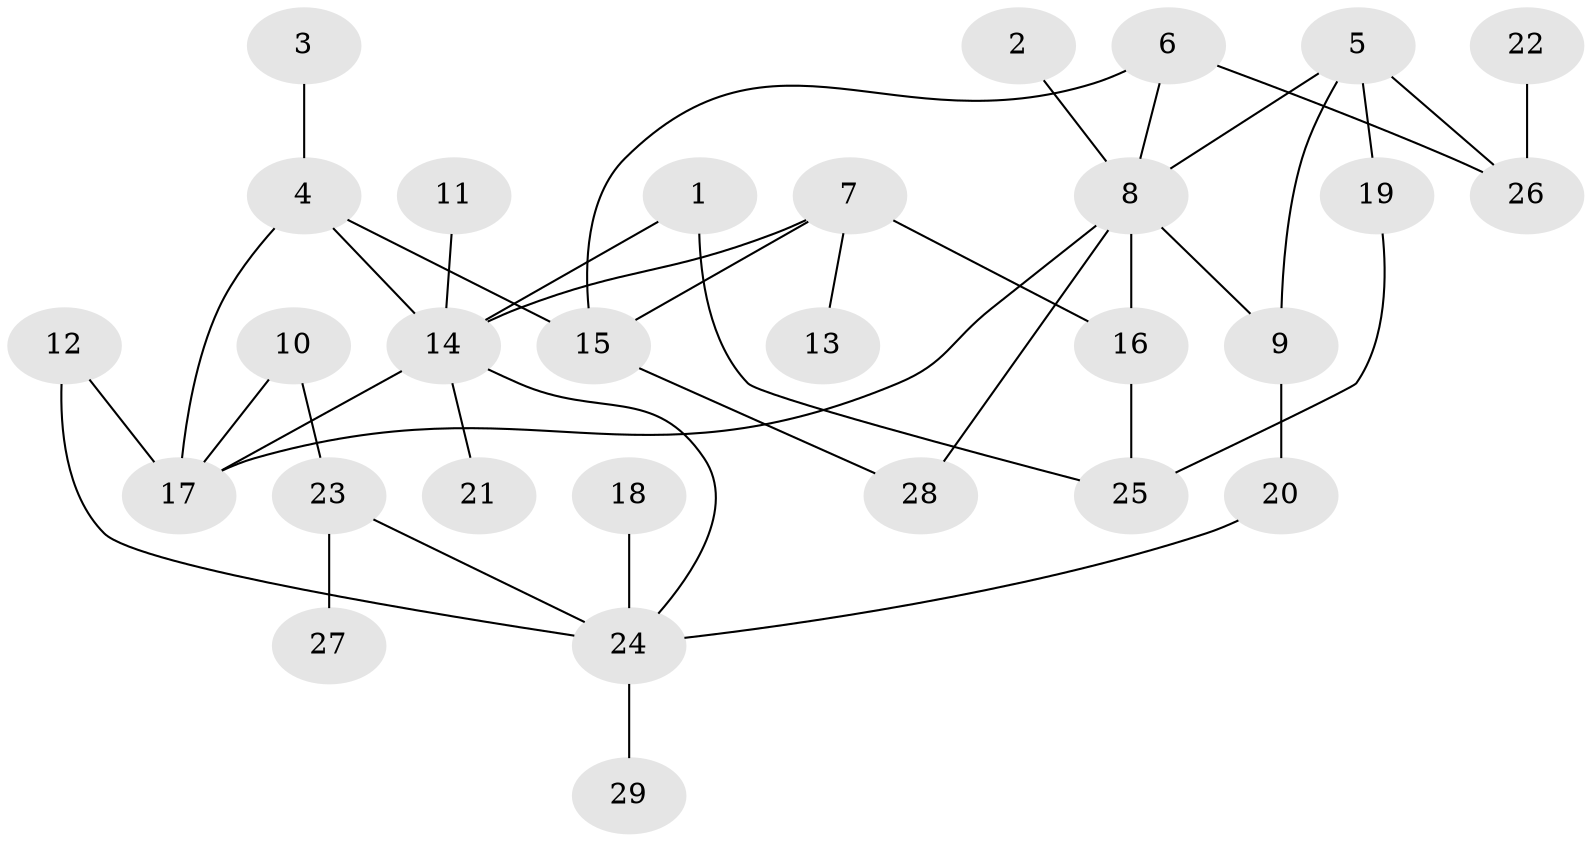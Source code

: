// original degree distribution, {9: 0.05263157894736842, 6: 0.07017543859649122, 3: 0.12280701754385964, 4: 0.03508771929824561, 2: 0.2631578947368421, 1: 0.43859649122807015, 5: 0.017543859649122806}
// Generated by graph-tools (version 1.1) at 2025/01/03/09/25 03:01:55]
// undirected, 29 vertices, 40 edges
graph export_dot {
graph [start="1"]
  node [color=gray90,style=filled];
  1;
  2;
  3;
  4;
  5;
  6;
  7;
  8;
  9;
  10;
  11;
  12;
  13;
  14;
  15;
  16;
  17;
  18;
  19;
  20;
  21;
  22;
  23;
  24;
  25;
  26;
  27;
  28;
  29;
  1 -- 14 [weight=1.0];
  1 -- 25 [weight=1.0];
  2 -- 8 [weight=1.0];
  3 -- 4 [weight=1.0];
  4 -- 14 [weight=1.0];
  4 -- 15 [weight=1.0];
  4 -- 17 [weight=1.0];
  5 -- 8 [weight=1.0];
  5 -- 9 [weight=1.0];
  5 -- 19 [weight=1.0];
  5 -- 26 [weight=1.0];
  6 -- 8 [weight=1.0];
  6 -- 15 [weight=1.0];
  6 -- 26 [weight=1.0];
  7 -- 13 [weight=1.0];
  7 -- 14 [weight=1.0];
  7 -- 15 [weight=1.0];
  7 -- 16 [weight=1.0];
  8 -- 9 [weight=1.0];
  8 -- 16 [weight=1.0];
  8 -- 17 [weight=1.0];
  8 -- 28 [weight=1.0];
  9 -- 20 [weight=1.0];
  10 -- 17 [weight=1.0];
  10 -- 23 [weight=1.0];
  11 -- 14 [weight=1.0];
  12 -- 17 [weight=1.0];
  12 -- 24 [weight=1.0];
  14 -- 17 [weight=1.0];
  14 -- 21 [weight=1.0];
  14 -- 24 [weight=1.0];
  15 -- 28 [weight=1.0];
  16 -- 25 [weight=1.0];
  18 -- 24 [weight=1.0];
  19 -- 25 [weight=1.0];
  20 -- 24 [weight=1.0];
  22 -- 26 [weight=2.0];
  23 -- 24 [weight=1.0];
  23 -- 27 [weight=1.0];
  24 -- 29 [weight=1.0];
}
